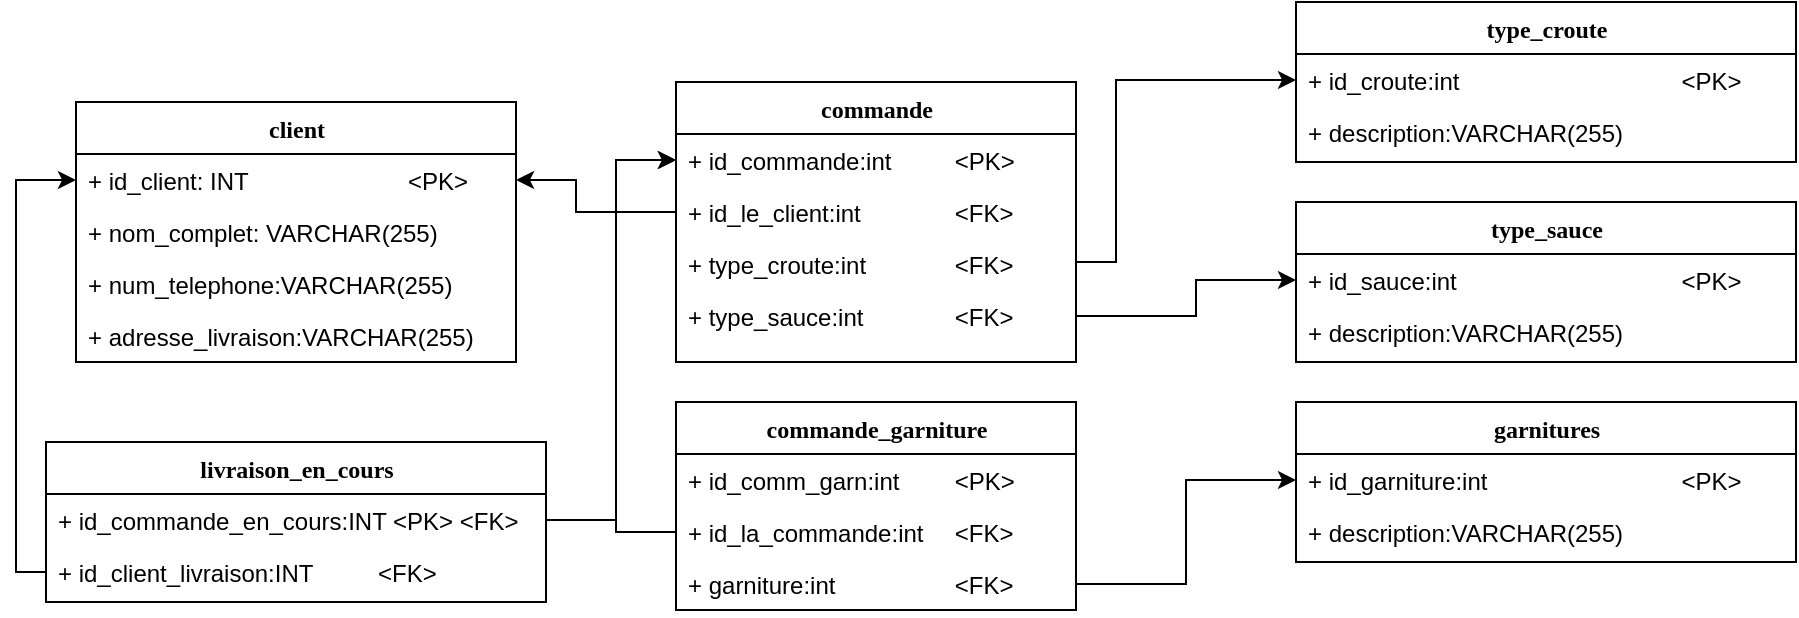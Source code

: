 <mxfile version="24.8.6">
  <diagram name="Page-1" id="9f46799a-70d6-7492-0946-bef42562c5a5">
    <mxGraphModel dx="885" dy="555" grid="1" gridSize="10" guides="1" tooltips="1" connect="1" arrows="1" fold="1" page="1" pageScale="1" pageWidth="1100" pageHeight="850" background="none" math="0" shadow="0">
      <root>
        <mxCell id="0" />
        <mxCell id="1" parent="0" />
        <mxCell id="78961159f06e98e8-17" value="client" style="swimlane;html=1;fontStyle=1;align=center;verticalAlign=top;childLayout=stackLayout;horizontal=1;startSize=26;horizontalStack=0;resizeParent=1;resizeLast=0;collapsible=1;marginBottom=0;swimlaneFillColor=#ffffff;rounded=0;shadow=0;comic=0;labelBackgroundColor=none;strokeWidth=1;fillColor=none;fontFamily=Verdana;fontSize=12" parent="1" vertex="1">
          <mxGeometry x="40" y="50" width="220" height="130" as="geometry" />
        </mxCell>
        <mxCell id="78961159f06e98e8-21" value="+ id_client: INT&lt;span style=&quot;white-space: pre;&quot;&gt;&#x9;&lt;/span&gt;&lt;span style=&quot;white-space: pre;&quot;&gt;&#x9;&lt;span style=&quot;white-space: pre;&quot;&gt;&#x9;&lt;/span&gt;&lt;/span&gt;&amp;lt;PK&amp;gt;" style="text;html=1;strokeColor=none;fillColor=none;align=left;verticalAlign=top;spacingLeft=4;spacingRight=4;whiteSpace=wrap;overflow=hidden;rotatable=0;points=[[0,0.5],[1,0.5]];portConstraint=eastwest;" parent="78961159f06e98e8-17" vertex="1">
          <mxGeometry y="26" width="220" height="26" as="geometry" />
        </mxCell>
        <mxCell id="DVWWUQO2-CVC4jAzYaKn-12" value="+ nom_complet: VARCHAR(255)" style="text;html=1;strokeColor=none;fillColor=none;align=left;verticalAlign=top;spacingLeft=4;spacingRight=4;whiteSpace=wrap;overflow=hidden;rotatable=0;points=[[0,0.5],[1,0.5]];portConstraint=eastwest;" parent="78961159f06e98e8-17" vertex="1">
          <mxGeometry y="52" width="220" height="26" as="geometry" />
        </mxCell>
        <mxCell id="78961159f06e98e8-23" value="+ num_telephone:VARCHAR(255)" style="text;html=1;strokeColor=none;fillColor=none;align=left;verticalAlign=top;spacingLeft=4;spacingRight=4;whiteSpace=wrap;overflow=hidden;rotatable=0;points=[[0,0.5],[1,0.5]];portConstraint=eastwest;" parent="78961159f06e98e8-17" vertex="1">
          <mxGeometry y="78" width="220" height="26" as="geometry" />
        </mxCell>
        <mxCell id="78961159f06e98e8-25" value="+ adresse_livraison:VARCHAR(255)" style="text;html=1;strokeColor=none;fillColor=none;align=left;verticalAlign=top;spacingLeft=4;spacingRight=4;whiteSpace=wrap;overflow=hidden;rotatable=0;points=[[0,0.5],[1,0.5]];portConstraint=eastwest;" parent="78961159f06e98e8-17" vertex="1">
          <mxGeometry y="104" width="220" height="26" as="geometry" />
        </mxCell>
        <mxCell id="78961159f06e98e8-30" value="commande" style="swimlane;html=1;fontStyle=1;align=center;verticalAlign=top;childLayout=stackLayout;horizontal=1;startSize=26;horizontalStack=0;resizeParent=1;resizeLast=0;collapsible=1;marginBottom=0;swimlaneFillColor=#ffffff;rounded=0;shadow=0;comic=0;labelBackgroundColor=none;strokeWidth=1;fillColor=none;fontFamily=Verdana;fontSize=12" parent="1" vertex="1">
          <mxGeometry x="340" y="40" width="200" height="140" as="geometry" />
        </mxCell>
        <mxCell id="78961159f06e98e8-31" value="+ id_commande:int&lt;span style=&quot;white-space: pre;&quot;&gt;&#x9;&lt;/span&gt;&lt;span style=&quot;white-space: pre;&quot;&gt;&#x9;&lt;/span&gt;&amp;lt;PK&amp;gt;" style="text;html=1;strokeColor=none;fillColor=none;align=left;verticalAlign=top;spacingLeft=4;spacingRight=4;whiteSpace=wrap;overflow=hidden;rotatable=0;points=[[0,0.5],[1,0.5]];portConstraint=eastwest;" parent="78961159f06e98e8-30" vertex="1">
          <mxGeometry y="26" width="200" height="26" as="geometry" />
        </mxCell>
        <mxCell id="DVWWUQO2-CVC4jAzYaKn-9" value="+ id_le_client:int&lt;span style=&quot;white-space: pre;&quot;&gt;&#x9;&lt;/span&gt;&lt;span style=&quot;white-space: pre;&quot;&gt;&#x9;&lt;/span&gt;&amp;lt;FK&amp;gt;" style="text;html=1;strokeColor=none;fillColor=none;align=left;verticalAlign=top;spacingLeft=4;spacingRight=4;whiteSpace=wrap;overflow=hidden;rotatable=0;points=[[0,0.5],[1,0.5]];portConstraint=eastwest;" parent="78961159f06e98e8-30" vertex="1">
          <mxGeometry y="52" width="200" height="26" as="geometry" />
        </mxCell>
        <mxCell id="78961159f06e98e8-32" value="+ type_croute:int&lt;span style=&quot;white-space: pre;&quot;&gt;&#x9;&lt;span style=&quot;white-space: pre;&quot;&gt;&#x9;&lt;/span&gt;&lt;/span&gt;&amp;lt;FK&amp;gt;" style="text;html=1;strokeColor=none;fillColor=none;align=left;verticalAlign=top;spacingLeft=4;spacingRight=4;whiteSpace=wrap;overflow=hidden;rotatable=0;points=[[0,0.5],[1,0.5]];portConstraint=eastwest;" parent="78961159f06e98e8-30" vertex="1">
          <mxGeometry y="78" width="200" height="26" as="geometry" />
        </mxCell>
        <mxCell id="78961159f06e98e8-33" value="+ type_sauce:int&lt;span style=&quot;white-space: pre;&quot;&gt;&#x9;&lt;span style=&quot;white-space: pre;&quot;&gt;&#x9;&lt;/span&gt;&lt;/span&gt;&amp;lt;FK&amp;gt;" style="text;html=1;strokeColor=none;fillColor=none;align=left;verticalAlign=top;spacingLeft=4;spacingRight=4;whiteSpace=wrap;overflow=hidden;rotatable=0;points=[[0,0.5],[1,0.5]];portConstraint=eastwest;" parent="78961159f06e98e8-30" vertex="1">
          <mxGeometry y="104" width="200" height="26" as="geometry" />
        </mxCell>
        <mxCell id="DVWWUQO2-CVC4jAzYaKn-15" value="type_croute" style="swimlane;html=1;fontStyle=1;align=center;verticalAlign=top;childLayout=stackLayout;horizontal=1;startSize=26;horizontalStack=0;resizeParent=1;resizeLast=0;collapsible=1;marginBottom=0;swimlaneFillColor=#ffffff;rounded=0;shadow=0;comic=0;labelBackgroundColor=none;strokeWidth=1;fillColor=none;fontFamily=Verdana;fontSize=12" parent="1" vertex="1">
          <mxGeometry x="650" width="250" height="80" as="geometry" />
        </mxCell>
        <mxCell id="DVWWUQO2-CVC4jAzYaKn-16" value="+ id_croute:int&lt;span style=&quot;white-space: pre;&quot;&gt;&#x9;&lt;/span&gt;&lt;span style=&quot;white-space: pre;&quot;&gt;&#x9;&lt;/span&gt;&lt;span style=&quot;white-space: pre;&quot;&gt;&#x9;&lt;span style=&quot;white-space: pre;&quot;&gt;&#x9;&lt;/span&gt;&lt;span style=&quot;white-space: pre;&quot;&gt;&#x9;&lt;/span&gt;&lt;/span&gt;&amp;lt;PK&amp;gt;" style="text;html=1;strokeColor=none;fillColor=none;align=left;verticalAlign=top;spacingLeft=4;spacingRight=4;whiteSpace=wrap;overflow=hidden;rotatable=0;points=[[0,0.5],[1,0.5]];portConstraint=eastwest;" parent="DVWWUQO2-CVC4jAzYaKn-15" vertex="1">
          <mxGeometry y="26" width="250" height="26" as="geometry" />
        </mxCell>
        <mxCell id="DVWWUQO2-CVC4jAzYaKn-17" value="+ description:VARCHAR(255)" style="text;html=1;strokeColor=none;fillColor=none;align=left;verticalAlign=top;spacingLeft=4;spacingRight=4;whiteSpace=wrap;overflow=hidden;rotatable=0;points=[[0,0.5],[1,0.5]];portConstraint=eastwest;" parent="DVWWUQO2-CVC4jAzYaKn-15" vertex="1">
          <mxGeometry y="52" width="250" height="26" as="geometry" />
        </mxCell>
        <mxCell id="DVWWUQO2-CVC4jAzYaKn-18" style="edgeStyle=orthogonalEdgeStyle;rounded=0;orthogonalLoop=1;jettySize=auto;html=1;entryX=0;entryY=0.5;entryDx=0;entryDy=0;exitX=1;exitY=0.5;exitDx=0;exitDy=0;" parent="1" source="78961159f06e98e8-32" target="DVWWUQO2-CVC4jAzYaKn-16" edge="1">
          <mxGeometry relative="1" as="geometry">
            <Array as="points">
              <mxPoint x="540" y="130" />
              <mxPoint x="560" y="130" />
              <mxPoint x="560" y="39" />
            </Array>
          </mxGeometry>
        </mxCell>
        <mxCell id="DVWWUQO2-CVC4jAzYaKn-19" value="type_sauce" style="swimlane;html=1;fontStyle=1;align=center;verticalAlign=top;childLayout=stackLayout;horizontal=1;startSize=26;horizontalStack=0;resizeParent=1;resizeLast=0;collapsible=1;marginBottom=0;swimlaneFillColor=#ffffff;rounded=0;shadow=0;comic=0;labelBackgroundColor=none;strokeWidth=1;fillColor=none;fontFamily=Verdana;fontSize=12" parent="1" vertex="1">
          <mxGeometry x="650" y="100" width="250" height="80" as="geometry" />
        </mxCell>
        <mxCell id="DVWWUQO2-CVC4jAzYaKn-20" value="+ id_sauce:int&lt;span style=&quot;white-space: pre;&quot;&gt;&#x9;&lt;/span&gt;&lt;span style=&quot;white-space: pre;&quot;&gt;&#x9;&lt;/span&gt;&lt;span style=&quot;white-space: pre;&quot;&gt;&#x9;&lt;span style=&quot;white-space: pre;&quot;&gt;&#x9;&lt;/span&gt;&lt;span style=&quot;white-space: pre;&quot;&gt;&#x9;&lt;/span&gt;&lt;/span&gt;&amp;lt;PK&amp;gt;" style="text;html=1;strokeColor=none;fillColor=none;align=left;verticalAlign=top;spacingLeft=4;spacingRight=4;whiteSpace=wrap;overflow=hidden;rotatable=0;points=[[0,0.5],[1,0.5]];portConstraint=eastwest;" parent="DVWWUQO2-CVC4jAzYaKn-19" vertex="1">
          <mxGeometry y="26" width="250" height="26" as="geometry" />
        </mxCell>
        <mxCell id="DVWWUQO2-CVC4jAzYaKn-21" value="+ description:VARCHAR(255)" style="text;html=1;strokeColor=none;fillColor=none;align=left;verticalAlign=top;spacingLeft=4;spacingRight=4;whiteSpace=wrap;overflow=hidden;rotatable=0;points=[[0,0.5],[1,0.5]];portConstraint=eastwest;" parent="DVWWUQO2-CVC4jAzYaKn-19" vertex="1">
          <mxGeometry y="52" width="250" height="26" as="geometry" />
        </mxCell>
        <mxCell id="DVWWUQO2-CVC4jAzYaKn-22" style="edgeStyle=orthogonalEdgeStyle;rounded=0;orthogonalLoop=1;jettySize=auto;html=1;entryX=0;entryY=0.5;entryDx=0;entryDy=0;exitX=1;exitY=0.5;exitDx=0;exitDy=0;" parent="1" source="78961159f06e98e8-33" target="DVWWUQO2-CVC4jAzYaKn-20" edge="1">
          <mxGeometry relative="1" as="geometry">
            <Array as="points">
              <mxPoint x="600" y="157" />
              <mxPoint x="600" y="139" />
            </Array>
          </mxGeometry>
        </mxCell>
        <mxCell id="DVWWUQO2-CVC4jAzYaKn-23" value="garnitures" style="swimlane;html=1;fontStyle=1;align=center;verticalAlign=top;childLayout=stackLayout;horizontal=1;startSize=26;horizontalStack=0;resizeParent=1;resizeLast=0;collapsible=1;marginBottom=0;swimlaneFillColor=#ffffff;rounded=0;shadow=0;comic=0;labelBackgroundColor=none;strokeWidth=1;fillColor=none;fontFamily=Verdana;fontSize=12" parent="1" vertex="1">
          <mxGeometry x="650" y="200" width="250" height="80" as="geometry" />
        </mxCell>
        <mxCell id="DVWWUQO2-CVC4jAzYaKn-24" value="+ id_garniture:int&lt;span style=&quot;white-space: pre;&quot;&gt;&#x9;&lt;/span&gt;&lt;span style=&quot;white-space: pre;&quot;&gt;&#x9;&lt;span style=&quot;white-space: pre;&quot;&gt;&#x9;&lt;/span&gt;&lt;span style=&quot;white-space: pre;&quot;&gt;&#x9;&lt;/span&gt;&lt;/span&gt;&amp;lt;PK&amp;gt;" style="text;html=1;strokeColor=none;fillColor=none;align=left;verticalAlign=top;spacingLeft=4;spacingRight=4;whiteSpace=wrap;overflow=hidden;rotatable=0;points=[[0,0.5],[1,0.5]];portConstraint=eastwest;" parent="DVWWUQO2-CVC4jAzYaKn-23" vertex="1">
          <mxGeometry y="26" width="250" height="26" as="geometry" />
        </mxCell>
        <mxCell id="DVWWUQO2-CVC4jAzYaKn-25" value="+ description:VARCHAR(255)" style="text;html=1;strokeColor=none;fillColor=none;align=left;verticalAlign=top;spacingLeft=4;spacingRight=4;whiteSpace=wrap;overflow=hidden;rotatable=0;points=[[0,0.5],[1,0.5]];portConstraint=eastwest;" parent="DVWWUQO2-CVC4jAzYaKn-23" vertex="1">
          <mxGeometry y="52" width="250" height="26" as="geometry" />
        </mxCell>
        <mxCell id="6yDD3M43HpmQWU-q8-vJ-8" style="edgeStyle=orthogonalEdgeStyle;rounded=0;orthogonalLoop=1;jettySize=auto;html=1;entryX=0;entryY=0.5;entryDx=0;entryDy=0;" parent="1" source="6yDD3M43HpmQWU-q8-vJ-2" target="78961159f06e98e8-31" edge="1">
          <mxGeometry relative="1" as="geometry">
            <Array as="points">
              <mxPoint x="310" y="259" />
              <mxPoint x="310" y="79" />
            </Array>
          </mxGeometry>
        </mxCell>
        <mxCell id="HYcwiVAtvly_RpvRhSuc-1" value="commande_garniture" style="swimlane;html=1;fontStyle=1;align=center;verticalAlign=top;childLayout=stackLayout;horizontal=1;startSize=26;horizontalStack=0;resizeParent=1;resizeLast=0;collapsible=1;marginBottom=0;swimlaneFillColor=#ffffff;rounded=0;shadow=0;comic=0;labelBackgroundColor=none;strokeWidth=1;fillColor=none;fontFamily=Verdana;fontSize=12" parent="1" vertex="1">
          <mxGeometry x="340" y="200" width="200" height="104" as="geometry" />
        </mxCell>
        <mxCell id="ZuhlfOSxt1uNOv-E8db8-3" value="+ id_comm_garn:int &lt;span style=&quot;white-space: pre;&quot;&gt;&#x9;&lt;/span&gt;&amp;lt;PK&amp;gt;" style="text;html=1;strokeColor=none;fillColor=none;align=left;verticalAlign=top;spacingLeft=4;spacingRight=4;whiteSpace=wrap;overflow=hidden;rotatable=0;points=[[0,0.5],[1,0.5]];portConstraint=eastwest;" parent="HYcwiVAtvly_RpvRhSuc-1" vertex="1">
          <mxGeometry y="26" width="200" height="26" as="geometry" />
        </mxCell>
        <mxCell id="HYcwiVAtvly_RpvRhSuc-2" value="+ id_la_commande:int&amp;nbsp; &lt;span style=&quot;white-space: pre;&quot;&gt;&#x9;&lt;/span&gt;&amp;lt;FK&amp;gt;" style="text;html=1;strokeColor=none;fillColor=none;align=left;verticalAlign=top;spacingLeft=4;spacingRight=4;whiteSpace=wrap;overflow=hidden;rotatable=0;points=[[0,0.5],[1,0.5]];portConstraint=eastwest;" parent="HYcwiVAtvly_RpvRhSuc-1" vertex="1">
          <mxGeometry y="52" width="200" height="26" as="geometry" />
        </mxCell>
        <mxCell id="HYcwiVAtvly_RpvRhSuc-4" value="+ garniture:int&lt;span style=&quot;white-space: pre;&quot;&gt;&#x9;&lt;span style=&quot;white-space: pre;&quot;&gt;&#x9;&lt;span style=&quot;white-space: pre;&quot;&gt;&#x9;&lt;/span&gt;&lt;/span&gt;&lt;/span&gt;&amp;lt;FK&amp;gt;" style="text;html=1;strokeColor=none;fillColor=none;align=left;verticalAlign=top;spacingLeft=4;spacingRight=4;whiteSpace=wrap;overflow=hidden;rotatable=0;points=[[0,0.5],[1,0.5]];portConstraint=eastwest;" parent="HYcwiVAtvly_RpvRhSuc-1" vertex="1">
          <mxGeometry y="78" width="200" height="26" as="geometry" />
        </mxCell>
        <mxCell id="HYcwiVAtvly_RpvRhSuc-6" style="edgeStyle=orthogonalEdgeStyle;rounded=0;orthogonalLoop=1;jettySize=auto;html=1;" parent="1" source="HYcwiVAtvly_RpvRhSuc-4" target="DVWWUQO2-CVC4jAzYaKn-24" edge="1">
          <mxGeometry relative="1" as="geometry" />
        </mxCell>
        <mxCell id="HYcwiVAtvly_RpvRhSuc-7" style="edgeStyle=orthogonalEdgeStyle;rounded=0;orthogonalLoop=1;jettySize=auto;html=1;entryX=0;entryY=0.5;entryDx=0;entryDy=0;exitX=0;exitY=0.5;exitDx=0;exitDy=0;" parent="1" source="HYcwiVAtvly_RpvRhSuc-2" target="78961159f06e98e8-31" edge="1">
          <mxGeometry relative="1" as="geometry">
            <Array as="points">
              <mxPoint x="310" y="265" />
              <mxPoint x="310" y="79" />
            </Array>
          </mxGeometry>
        </mxCell>
        <mxCell id="ZuhlfOSxt1uNOv-E8db8-1" style="edgeStyle=orthogonalEdgeStyle;rounded=0;orthogonalLoop=1;jettySize=auto;html=1;entryX=1;entryY=0.5;entryDx=0;entryDy=0;" parent="1" source="DVWWUQO2-CVC4jAzYaKn-9" target="78961159f06e98e8-21" edge="1">
          <mxGeometry relative="1" as="geometry">
            <Array as="points">
              <mxPoint x="290" y="105" />
              <mxPoint x="290" y="89" />
            </Array>
          </mxGeometry>
        </mxCell>
        <mxCell id="6yDD3M43HpmQWU-q8-vJ-1" value="livraison_en_cours" style="swimlane;html=1;fontStyle=1;align=center;verticalAlign=top;childLayout=stackLayout;horizontal=1;startSize=26;horizontalStack=0;resizeParent=1;resizeLast=0;collapsible=1;marginBottom=0;swimlaneFillColor=#ffffff;rounded=0;shadow=0;comic=0;labelBackgroundColor=none;strokeWidth=1;fillColor=none;fontFamily=Verdana;fontSize=12" parent="1" vertex="1">
          <mxGeometry x="25" y="220" width="250" height="80" as="geometry" />
        </mxCell>
        <mxCell id="6yDD3M43HpmQWU-q8-vJ-2" value="+ id_commande_en_cours:INT &amp;lt;PK&amp;gt; &amp;lt;FK&amp;gt;" style="text;html=1;strokeColor=none;fillColor=none;align=left;verticalAlign=top;spacingLeft=4;spacingRight=4;whiteSpace=wrap;overflow=hidden;rotatable=0;points=[[0,0.5],[1,0.5]];portConstraint=eastwest;" parent="6yDD3M43HpmQWU-q8-vJ-1" vertex="1">
          <mxGeometry y="26" width="250" height="26" as="geometry" />
        </mxCell>
        <mxCell id="6yDD3M43HpmQWU-q8-vJ-3" value="+ id_client_livraison:INT&lt;span style=&quot;white-space: pre;&quot;&gt;&#x9;&lt;/span&gt;&lt;span style=&quot;white-space: pre;&quot;&gt;&#x9;&lt;/span&gt;&amp;lt;FK&amp;gt;" style="text;html=1;strokeColor=none;fillColor=none;align=left;verticalAlign=top;spacingLeft=4;spacingRight=4;whiteSpace=wrap;overflow=hidden;rotatable=0;points=[[0,0.5],[1,0.5]];portConstraint=eastwest;" parent="6yDD3M43HpmQWU-q8-vJ-1" vertex="1">
          <mxGeometry y="52" width="250" height="26" as="geometry" />
        </mxCell>
        <mxCell id="ZuhlfOSxt1uNOv-E8db8-2" style="edgeStyle=orthogonalEdgeStyle;rounded=0;orthogonalLoop=1;jettySize=auto;html=1;entryX=0;entryY=0.5;entryDx=0;entryDy=0;" parent="1" source="6yDD3M43HpmQWU-q8-vJ-3" target="78961159f06e98e8-21" edge="1">
          <mxGeometry relative="1" as="geometry">
            <Array as="points">
              <mxPoint x="10" y="285" />
              <mxPoint x="10" y="89" />
            </Array>
          </mxGeometry>
        </mxCell>
      </root>
    </mxGraphModel>
  </diagram>
</mxfile>

